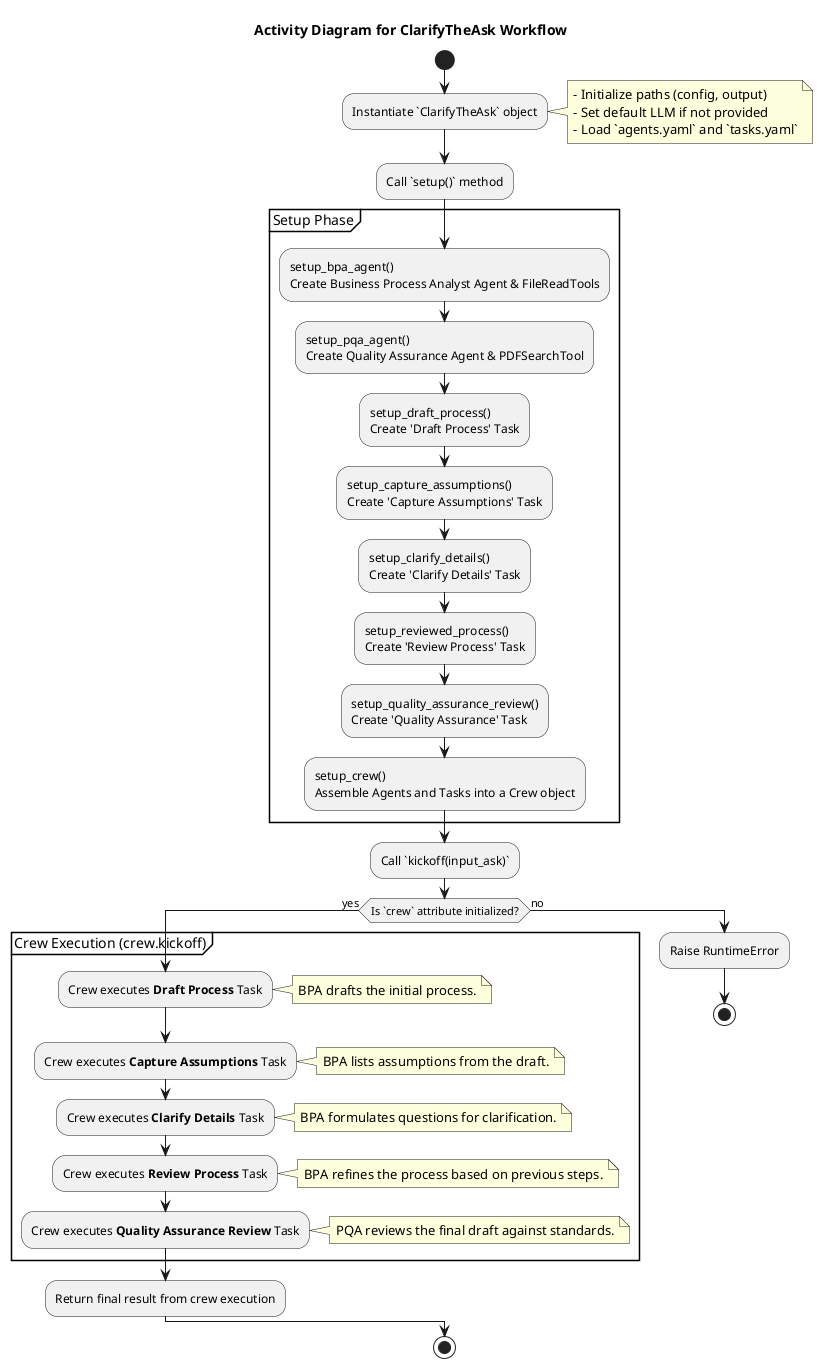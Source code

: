@startuml  Activity Diagram for ClarifyTheAsk Workflow
' !theme plain

title Activity Diagram for ClarifyTheAsk Workflow

start

:Instantiate `ClarifyTheAsk` object;
note right
  - Initialize paths (config, output)
  - Set default LLM if not provided
  - Load `agents.yaml` and `tasks.yaml`
end note

:Call `setup()` method;

partition "Setup Phase" {
    :setup_bpa_agent()\nCreate Business Process Analyst Agent & FileReadTools;
    :setup_pqa_agent()\nCreate Quality Assurance Agent & PDFSearchTool;
    :setup_draft_process()\nCreate 'Draft Process' Task;
    :setup_capture_assumptions()\nCreate 'Capture Assumptions' Task;
    :setup_clarify_details()\nCreate 'Clarify Details' Task;
    :setup_reviewed_process()\nCreate 'Review Process' Task;
    :setup_quality_assurance_review()\nCreate 'Quality Assurance' Task;
    :setup_crew()\nAssemble Agents and Tasks into a Crew object;
}

:Call `kickoff(input_ask)`;

if (Is `crew` attribute initialized?) then (yes)
    partition "Crew Execution (crew.kickoff)" {
        :Crew executes **Draft Process** Task;
        note right: BPA drafts the initial process.
        :Crew executes **Capture Assumptions** Task;
        note right: BPA lists assumptions from the draft.
        :Crew executes **Clarify Details** Task;
        note right: BPA formulates questions for clarification.
        :Crew executes **Review Process** Task;
        note right: BPA refines the process based on previous steps.
        :Crew executes **Quality Assurance Review** Task;
        note right: PQA reviews the final draft against standards.
    }
    :Return final result from crew execution;
else (no)
    :Raise RuntimeError;
    stop
endif

stop

@enduml
